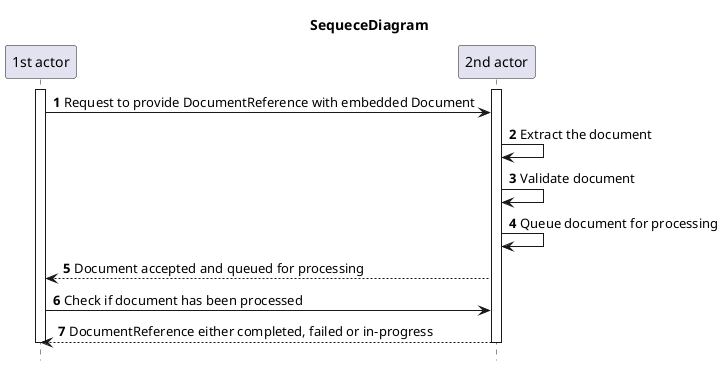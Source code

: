 @startuml observation
title SequeceDiagram
hide footbox
participant "1st actor" as DocumentSource
participant "2nd actor" as DocumentRecipient
autonumber
activate DocumentSource
activate DocumentRecipient
DocumentSource -> DocumentRecipient : Request to provide DocumentReference with embedded Document 
DocumentRecipient -> DocumentRecipient : Extract the document
DocumentRecipient -> DocumentRecipient : Validate document 
DocumentRecipient -> DocumentRecipient : Queue document for processing 
DocumentRecipient --> DocumentSource : Document accepted and queued for processing 
DocumentSource -> DocumentRecipient : Check if document has been processed 
DocumentRecipient --> DocumentSource : DocumentReference either completed, failed or in-progress 
deactivate DocumentSource
deactivate DocumentRecipient
@enduml